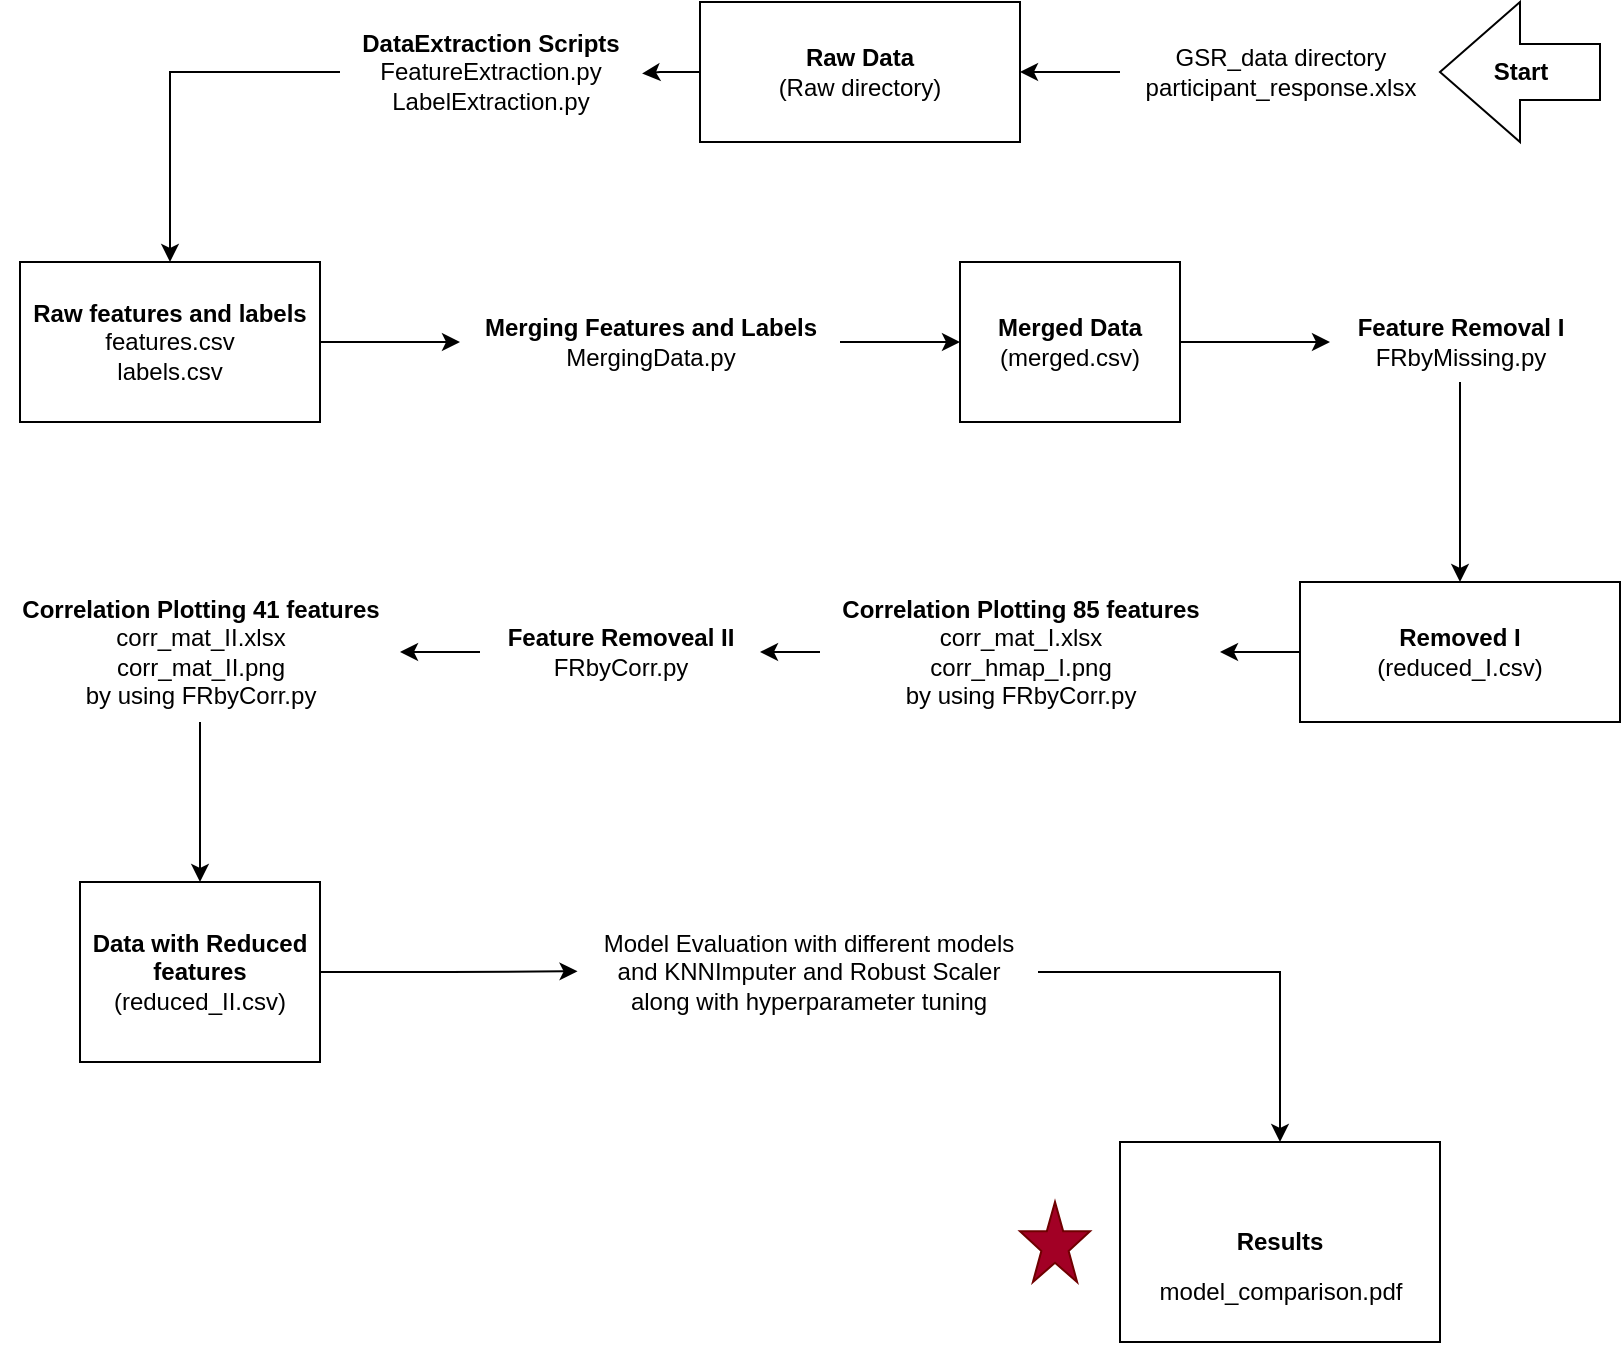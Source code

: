 <mxfile version="24.5.3" type="device">
  <diagram name="Page-1" id="4h5rcGQ37CvVrqgL6BRg">
    <mxGraphModel dx="1368" dy="838" grid="1" gridSize="10" guides="1" tooltips="1" connect="1" arrows="1" fold="1" page="1" pageScale="1" pageWidth="827" pageHeight="1169" math="0" shadow="0">
      <root>
        <mxCell id="0" />
        <mxCell id="1" parent="0" />
        <mxCell id="G27XcJ3L38covOuvppiz-40" style="edgeStyle=orthogonalEdgeStyle;rounded=0;orthogonalLoop=1;jettySize=auto;html=1;entryX=1.007;entryY=0.512;entryDx=0;entryDy=0;entryPerimeter=0;" parent="1" source="G27XcJ3L38covOuvppiz-9" target="G27XcJ3L38covOuvppiz-15" edge="1">
          <mxGeometry relative="1" as="geometry">
            <mxPoint x="270" y="65" as="targetPoint" />
          </mxGeometry>
        </mxCell>
        <mxCell id="G27XcJ3L38covOuvppiz-9" value="&lt;b&gt;Raw Data&lt;/b&gt;&lt;div&gt;(Raw directory)&lt;/div&gt;" style="html=1;whiteSpace=wrap;" parent="1" vertex="1">
          <mxGeometry x="360" y="30" width="160" height="70" as="geometry" />
        </mxCell>
        <mxCell id="G27XcJ3L38covOuvppiz-43" style="edgeStyle=orthogonalEdgeStyle;rounded=0;orthogonalLoop=1;jettySize=auto;html=1;entryX=0.5;entryY=0;entryDx=0;entryDy=0;" parent="1" source="G27XcJ3L38covOuvppiz-15" target="G27XcJ3L38covOuvppiz-38" edge="1">
          <mxGeometry relative="1" as="geometry" />
        </mxCell>
        <mxCell id="G27XcJ3L38covOuvppiz-15" value="&lt;b&gt;DataExtraction Scripts&lt;/b&gt;&lt;div&gt;FeatureExtraction.py&lt;/div&gt;&lt;div&gt;LabelExtraction.py&lt;/div&gt;" style="text;html=1;align=center;verticalAlign=middle;resizable=0;points=[];autosize=1;strokeColor=none;fillColor=none;" parent="1" vertex="1">
          <mxGeometry x="180" y="35" width="150" height="60" as="geometry" />
        </mxCell>
        <mxCell id="G27XcJ3L38covOuvppiz-44" style="edgeStyle=orthogonalEdgeStyle;rounded=0;orthogonalLoop=1;jettySize=auto;html=1;" parent="1" source="G27XcJ3L38covOuvppiz-24" target="G27XcJ3L38covOuvppiz-45" edge="1">
          <mxGeometry relative="1" as="geometry">
            <mxPoint x="360" y="170" as="targetPoint" />
          </mxGeometry>
        </mxCell>
        <mxCell id="G27XcJ3L38covOuvppiz-24" value="&lt;b&gt;Merging Features and Labels&lt;/b&gt;&lt;div&gt;MergingData.py&lt;/div&gt;" style="text;html=1;align=center;verticalAlign=middle;resizable=0;points=[];autosize=1;strokeColor=none;fillColor=none;" parent="1" vertex="1">
          <mxGeometry x="240" y="180" width="190" height="40" as="geometry" />
        </mxCell>
        <mxCell id="G27XcJ3L38covOuvppiz-33" style="edgeStyle=orthogonalEdgeStyle;rounded=0;orthogonalLoop=1;jettySize=auto;html=1;entryX=1;entryY=0.5;entryDx=0;entryDy=0;" parent="1" source="G27XcJ3L38covOuvppiz-31" target="G27XcJ3L38covOuvppiz-9" edge="1">
          <mxGeometry relative="1" as="geometry" />
        </mxCell>
        <mxCell id="G27XcJ3L38covOuvppiz-31" value="GSR_data directory&lt;div&gt;&lt;span style=&quot;background-color: initial;&quot;&gt;participant_response.xlsx&lt;/span&gt;&lt;/div&gt;" style="text;html=1;align=center;verticalAlign=middle;resizable=0;points=[];autosize=1;strokeColor=none;fillColor=none;" parent="1" vertex="1">
          <mxGeometry x="570" y="45" width="160" height="40" as="geometry" />
        </mxCell>
        <mxCell id="G27XcJ3L38covOuvppiz-39" style="edgeStyle=orthogonalEdgeStyle;rounded=0;orthogonalLoop=1;jettySize=auto;html=1;" parent="1" source="G27XcJ3L38covOuvppiz-38" target="G27XcJ3L38covOuvppiz-24" edge="1">
          <mxGeometry relative="1" as="geometry" />
        </mxCell>
        <mxCell id="G27XcJ3L38covOuvppiz-38" value="&lt;div&gt;&lt;b&gt;Raw features and labels&lt;/b&gt;&lt;/div&gt;features.csv&lt;div&gt;labels.csv&lt;/div&gt;" style="whiteSpace=wrap;html=1;" parent="1" vertex="1">
          <mxGeometry x="20" y="160" width="150" height="80" as="geometry" />
        </mxCell>
        <mxCell id="G27XcJ3L38covOuvppiz-46" style="edgeStyle=orthogonalEdgeStyle;rounded=0;orthogonalLoop=1;jettySize=auto;html=1;" parent="1" source="G27XcJ3L38covOuvppiz-45" target="G27XcJ3L38covOuvppiz-47" edge="1">
          <mxGeometry relative="1" as="geometry">
            <mxPoint x="530" y="170" as="targetPoint" />
          </mxGeometry>
        </mxCell>
        <mxCell id="G27XcJ3L38covOuvppiz-45" value="&lt;b&gt;Merged Data&lt;/b&gt;&lt;div&gt;(merged.csv)&lt;/div&gt;" style="html=1;whiteSpace=wrap;" parent="1" vertex="1">
          <mxGeometry x="490" y="160" width="110" height="80" as="geometry" />
        </mxCell>
        <mxCell id="G27XcJ3L38covOuvppiz-50" style="edgeStyle=orthogonalEdgeStyle;rounded=0;orthogonalLoop=1;jettySize=auto;html=1;entryX=0.5;entryY=0;entryDx=0;entryDy=0;" parent="1" source="G27XcJ3L38covOuvppiz-47" target="G27XcJ3L38covOuvppiz-49" edge="1">
          <mxGeometry relative="1" as="geometry" />
        </mxCell>
        <mxCell id="G27XcJ3L38covOuvppiz-47" value="&lt;b&gt;Feature Removal I&lt;/b&gt;&lt;br&gt;&lt;div&gt;FRbyMissing.py&lt;/div&gt;" style="text;html=1;align=center;verticalAlign=middle;resizable=0;points=[];autosize=1;strokeColor=none;fillColor=none;" parent="1" vertex="1">
          <mxGeometry x="675" y="180" width="130" height="40" as="geometry" />
        </mxCell>
        <mxCell id="G27XcJ3L38covOuvppiz-51" style="edgeStyle=orthogonalEdgeStyle;rounded=0;orthogonalLoop=1;jettySize=auto;html=1;" parent="1" source="NhDxNRqXEH33gflB0Hib-13" target="G27XcJ3L38covOuvppiz-54" edge="1">
          <mxGeometry relative="1" as="geometry">
            <mxPoint x="640.0" y="280" as="targetPoint" />
          </mxGeometry>
        </mxCell>
        <mxCell id="G27XcJ3L38covOuvppiz-49" value="&lt;div&gt;&lt;div&gt;&lt;div&gt;&lt;b&gt;Removed I&lt;/b&gt;&lt;/div&gt;&lt;div&gt;(reduced_I.csv)&lt;/div&gt;&lt;/div&gt;&lt;/div&gt;" style="whiteSpace=wrap;html=1;" parent="1" vertex="1">
          <mxGeometry x="660" y="320" width="160" height="70" as="geometry" />
        </mxCell>
        <mxCell id="NhDxNRqXEH33gflB0Hib-23" style="edgeStyle=orthogonalEdgeStyle;rounded=0;orthogonalLoop=1;jettySize=auto;html=1;" parent="1" source="G27XcJ3L38covOuvppiz-54" target="NhDxNRqXEH33gflB0Hib-25" edge="1">
          <mxGeometry relative="1" as="geometry">
            <mxPoint x="160" y="355" as="targetPoint" />
          </mxGeometry>
        </mxCell>
        <mxCell id="G27XcJ3L38covOuvppiz-54" value="&lt;b&gt;Feature Removeal II&lt;/b&gt;&lt;div&gt;FRbyCorr.py&lt;/div&gt;" style="text;html=1;align=center;verticalAlign=middle;resizable=0;points=[];autosize=1;strokeColor=none;fillColor=none;" parent="1" vertex="1">
          <mxGeometry x="250" y="335" width="140" height="40" as="geometry" />
        </mxCell>
        <mxCell id="G27XcJ3L38covOuvppiz-56" value="&lt;b&gt;Data with Reduced features&lt;/b&gt;&lt;div&gt;(reduced_II.csv)&lt;/div&gt;" style="whiteSpace=wrap;html=1;" parent="1" vertex="1">
          <mxGeometry x="50" y="470" width="120" height="90" as="geometry" />
        </mxCell>
        <mxCell id="NhDxNRqXEH33gflB0Hib-18" style="edgeStyle=orthogonalEdgeStyle;rounded=0;orthogonalLoop=1;jettySize=auto;html=1;" parent="1" source="G27XcJ3L38covOuvppiz-58" target="G27XcJ3L38covOuvppiz-60" edge="1">
          <mxGeometry relative="1" as="geometry" />
        </mxCell>
        <mxCell id="G27XcJ3L38covOuvppiz-58" value="Model Evaluation with different models&lt;div&gt;and KNNImputer and Robust Scaler&lt;/div&gt;&lt;div&gt;along with hyperparameter tuning&lt;/div&gt;" style="text;html=1;align=center;verticalAlign=middle;resizable=0;points=[];autosize=1;strokeColor=none;fillColor=none;" parent="1" vertex="1">
          <mxGeometry x="299" y="485" width="230" height="60" as="geometry" />
        </mxCell>
        <mxCell id="G27XcJ3L38covOuvppiz-60" value="&lt;b&gt;Results&lt;/b&gt;" style="whiteSpace=wrap;html=1;" parent="1" vertex="1">
          <mxGeometry x="570" y="600" width="160" height="100" as="geometry" />
        </mxCell>
        <mxCell id="NhDxNRqXEH33gflB0Hib-2" value="&lt;b&gt;Start&lt;/b&gt;" style="html=1;shadow=0;dashed=0;align=center;verticalAlign=middle;shape=mxgraph.arrows2.arrow;dy=0.6;dx=40;flipH=1;notch=0;" parent="1" vertex="1">
          <mxGeometry x="730" y="30" width="80" height="70" as="geometry" />
        </mxCell>
        <mxCell id="NhDxNRqXEH33gflB0Hib-3" value="" style="verticalLabelPosition=bottom;verticalAlign=top;html=1;shape=mxgraph.basic.star;fillColor=#a20025;fontColor=#ffffff;strokeColor=#6F0000;" parent="1" vertex="1">
          <mxGeometry x="520" y="630" width="35" height="40" as="geometry" />
        </mxCell>
        <mxCell id="NhDxNRqXEH33gflB0Hib-14" value="" style="edgeStyle=orthogonalEdgeStyle;rounded=0;orthogonalLoop=1;jettySize=auto;html=1;" parent="1" source="G27XcJ3L38covOuvppiz-49" target="NhDxNRqXEH33gflB0Hib-13" edge="1">
          <mxGeometry relative="1" as="geometry">
            <mxPoint x="440" y="325" as="targetPoint" />
            <mxPoint x="720" y="325" as="sourcePoint" />
          </mxGeometry>
        </mxCell>
        <mxCell id="NhDxNRqXEH33gflB0Hib-13" value="&lt;b&gt;Correlation Plotting 85 features&lt;/b&gt;&lt;div&gt;corr_mat_I.xlsx&lt;/div&gt;&lt;div&gt;corr_hmap_I.png&lt;/div&gt;&lt;div&gt;by using FRbyCorr.py&lt;/div&gt;" style="text;html=1;align=center;verticalAlign=middle;resizable=0;points=[];autosize=1;strokeColor=none;fillColor=none;" parent="1" vertex="1">
          <mxGeometry x="420" y="320" width="200" height="70" as="geometry" />
        </mxCell>
        <mxCell id="NhDxNRqXEH33gflB0Hib-26" style="edgeStyle=orthogonalEdgeStyle;rounded=0;orthogonalLoop=1;jettySize=auto;html=1;entryX=0.5;entryY=0;entryDx=0;entryDy=0;" parent="1" source="NhDxNRqXEH33gflB0Hib-25" target="G27XcJ3L38covOuvppiz-56" edge="1">
          <mxGeometry relative="1" as="geometry" />
        </mxCell>
        <mxCell id="NhDxNRqXEH33gflB0Hib-25" value="&lt;b&gt;Correlation Plotting 41 features&lt;/b&gt;&lt;div&gt;corr_mat_II.xlsx&lt;/div&gt;&lt;div&gt;corr_mat_II.png&lt;/div&gt;&lt;div&gt;by using FRbyCorr.py&lt;/div&gt;" style="text;html=1;align=center;verticalAlign=middle;resizable=0;points=[];autosize=1;strokeColor=none;fillColor=none;" parent="1" vertex="1">
          <mxGeometry x="10" y="320" width="200" height="70" as="geometry" />
        </mxCell>
        <mxCell id="NhDxNRqXEH33gflB0Hib-29" style="edgeStyle=orthogonalEdgeStyle;rounded=0;orthogonalLoop=1;jettySize=auto;html=1;entryX=-0.001;entryY=0.494;entryDx=0;entryDy=0;entryPerimeter=0;" parent="1" source="G27XcJ3L38covOuvppiz-56" target="G27XcJ3L38covOuvppiz-58" edge="1">
          <mxGeometry relative="1" as="geometry" />
        </mxCell>
        <mxCell id="xy7WLJPO76CgqbEUDjoH-1" value="model_comparison.pdf" style="text;html=1;align=center;verticalAlign=middle;resizable=0;points=[];autosize=1;strokeColor=none;fillColor=none;" vertex="1" parent="1">
          <mxGeometry x="580" y="660" width="140" height="30" as="geometry" />
        </mxCell>
      </root>
    </mxGraphModel>
  </diagram>
</mxfile>
